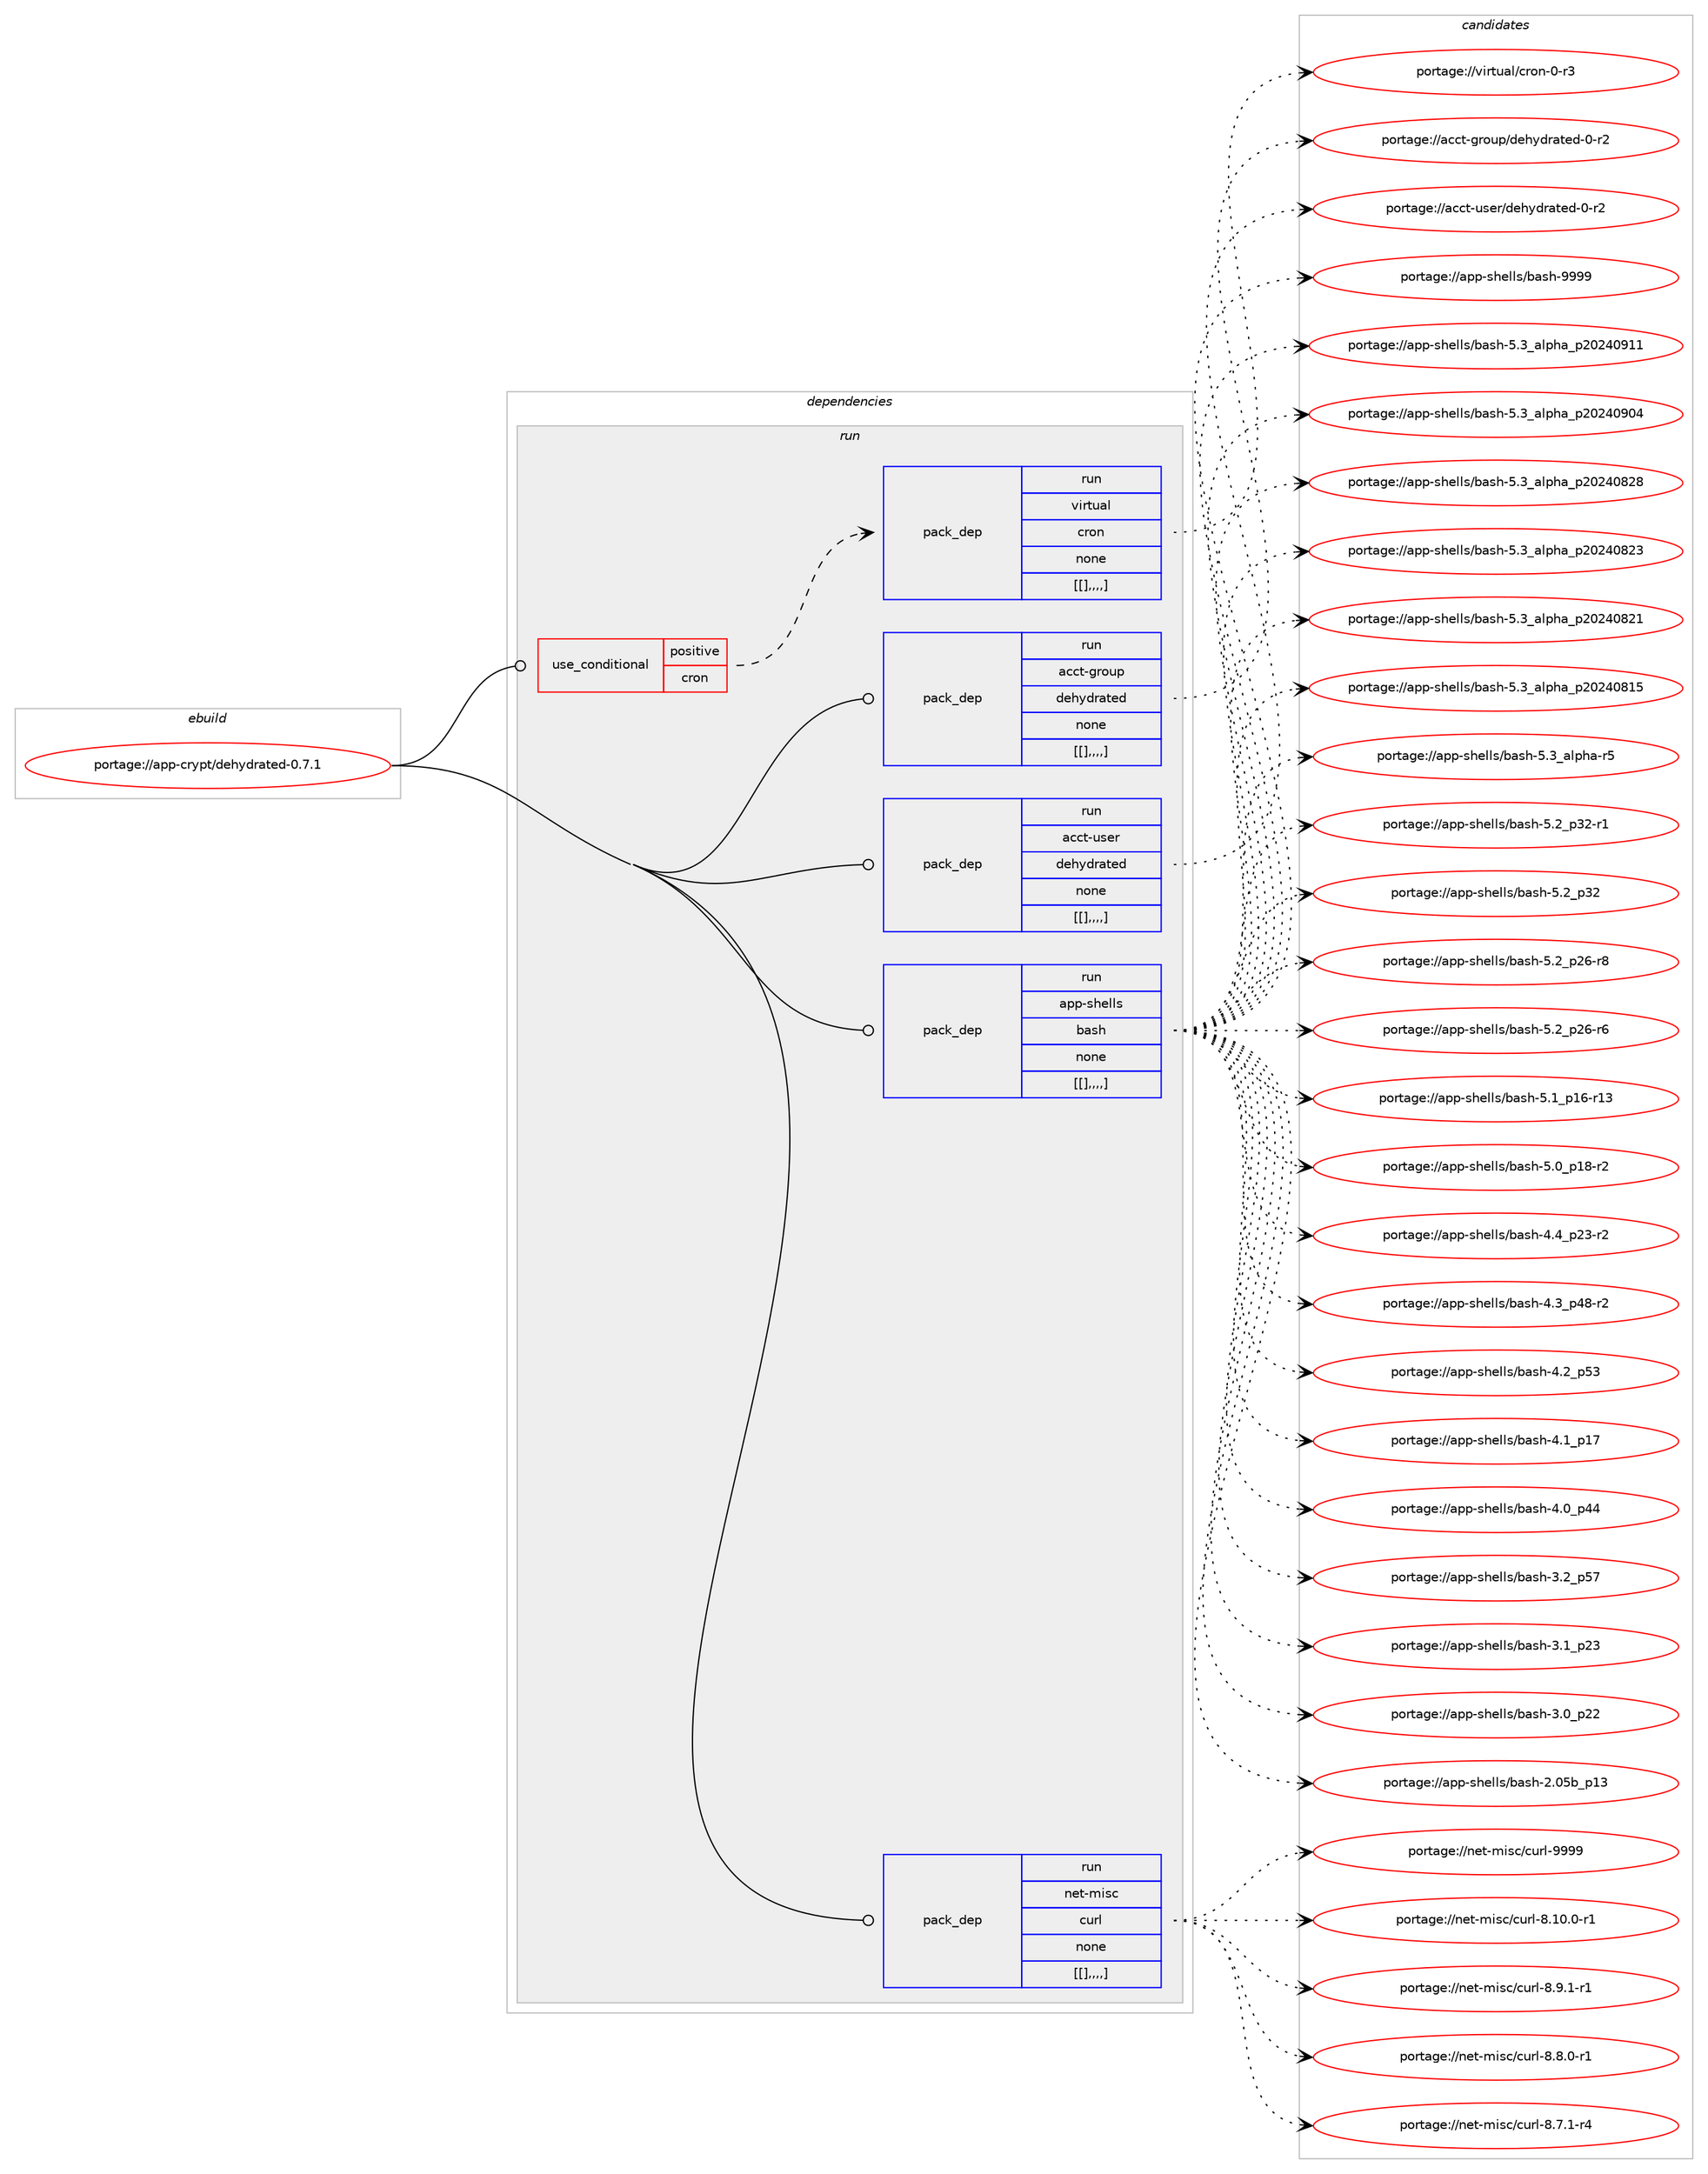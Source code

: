 digraph prolog {

# *************
# Graph options
# *************

newrank=true;
concentrate=true;
compound=true;
graph [rankdir=LR,fontname=Helvetica,fontsize=10,ranksep=1.5];#, ranksep=2.5, nodesep=0.2];
edge  [arrowhead=vee];
node  [fontname=Helvetica,fontsize=10];

# **********
# The ebuild
# **********

subgraph cluster_leftcol {
color=gray;
label=<<i>ebuild</i>>;
id [label="portage://app-crypt/dehydrated-0.7.1", color=red, width=4, href="../app-crypt/dehydrated-0.7.1.svg"];
}

# ****************
# The dependencies
# ****************

subgraph cluster_midcol {
color=gray;
label=<<i>dependencies</i>>;
subgraph cluster_compile {
fillcolor="#eeeeee";
style=filled;
label=<<i>compile</i>>;
}
subgraph cluster_compileandrun {
fillcolor="#eeeeee";
style=filled;
label=<<i>compile and run</i>>;
}
subgraph cluster_run {
fillcolor="#eeeeee";
style=filled;
label=<<i>run</i>>;
subgraph cond3526 {
dependency12914 [label=<<TABLE BORDER="0" CELLBORDER="1" CELLSPACING="0" CELLPADDING="4"><TR><TD ROWSPAN="3" CELLPADDING="10">use_conditional</TD></TR><TR><TD>positive</TD></TR><TR><TD>cron</TD></TR></TABLE>>, shape=none, color=red];
subgraph pack9318 {
dependency12915 [label=<<TABLE BORDER="0" CELLBORDER="1" CELLSPACING="0" CELLPADDING="4" WIDTH="220"><TR><TD ROWSPAN="6" CELLPADDING="30">pack_dep</TD></TR><TR><TD WIDTH="110">run</TD></TR><TR><TD>virtual</TD></TR><TR><TD>cron</TD></TR><TR><TD>none</TD></TR><TR><TD>[[],,,,]</TD></TR></TABLE>>, shape=none, color=blue];
}
dependency12914:e -> dependency12915:w [weight=20,style="dashed",arrowhead="vee"];
}
id:e -> dependency12914:w [weight=20,style="solid",arrowhead="odot"];
subgraph pack9319 {
dependency12916 [label=<<TABLE BORDER="0" CELLBORDER="1" CELLSPACING="0" CELLPADDING="4" WIDTH="220"><TR><TD ROWSPAN="6" CELLPADDING="30">pack_dep</TD></TR><TR><TD WIDTH="110">run</TD></TR><TR><TD>acct-group</TD></TR><TR><TD>dehydrated</TD></TR><TR><TD>none</TD></TR><TR><TD>[[],,,,]</TD></TR></TABLE>>, shape=none, color=blue];
}
id:e -> dependency12916:w [weight=20,style="solid",arrowhead="odot"];
subgraph pack9320 {
dependency12917 [label=<<TABLE BORDER="0" CELLBORDER="1" CELLSPACING="0" CELLPADDING="4" WIDTH="220"><TR><TD ROWSPAN="6" CELLPADDING="30">pack_dep</TD></TR><TR><TD WIDTH="110">run</TD></TR><TR><TD>acct-user</TD></TR><TR><TD>dehydrated</TD></TR><TR><TD>none</TD></TR><TR><TD>[[],,,,]</TD></TR></TABLE>>, shape=none, color=blue];
}
id:e -> dependency12917:w [weight=20,style="solid",arrowhead="odot"];
subgraph pack9321 {
dependency12918 [label=<<TABLE BORDER="0" CELLBORDER="1" CELLSPACING="0" CELLPADDING="4" WIDTH="220"><TR><TD ROWSPAN="6" CELLPADDING="30">pack_dep</TD></TR><TR><TD WIDTH="110">run</TD></TR><TR><TD>app-shells</TD></TR><TR><TD>bash</TD></TR><TR><TD>none</TD></TR><TR><TD>[[],,,,]</TD></TR></TABLE>>, shape=none, color=blue];
}
id:e -> dependency12918:w [weight=20,style="solid",arrowhead="odot"];
subgraph pack9322 {
dependency12919 [label=<<TABLE BORDER="0" CELLBORDER="1" CELLSPACING="0" CELLPADDING="4" WIDTH="220"><TR><TD ROWSPAN="6" CELLPADDING="30">pack_dep</TD></TR><TR><TD WIDTH="110">run</TD></TR><TR><TD>net-misc</TD></TR><TR><TD>curl</TD></TR><TR><TD>none</TD></TR><TR><TD>[[],,,,]</TD></TR></TABLE>>, shape=none, color=blue];
}
id:e -> dependency12919:w [weight=20,style="solid",arrowhead="odot"];
}
}

# **************
# The candidates
# **************

subgraph cluster_choices {
rank=same;
color=gray;
label=<<i>candidates</i>>;

subgraph choice9318 {
color=black;
nodesep=1;
choice11810511411611797108479911411111045484511451 [label="portage://virtual/cron-0-r3", color=red, width=4,href="../virtual/cron-0-r3.svg"];
dependency12915:e -> choice11810511411611797108479911411111045484511451:w [style=dotted,weight="100"];
}
subgraph choice9319 {
color=black;
nodesep=1;
choice97999911645103114111117112471001011041211001149711610110045484511450 [label="portage://acct-group/dehydrated-0-r2", color=red, width=4,href="../acct-group/dehydrated-0-r2.svg"];
dependency12916:e -> choice97999911645103114111117112471001011041211001149711610110045484511450:w [style=dotted,weight="100"];
}
subgraph choice9320 {
color=black;
nodesep=1;
choice97999911645117115101114471001011041211001149711610110045484511450 [label="portage://acct-user/dehydrated-0-r2", color=red, width=4,href="../acct-user/dehydrated-0-r2.svg"];
dependency12917:e -> choice97999911645117115101114471001011041211001149711610110045484511450:w [style=dotted,weight="100"];
}
subgraph choice9321 {
color=black;
nodesep=1;
choice97112112451151041011081081154798971151044557575757 [label="portage://app-shells/bash-9999", color=red, width=4,href="../app-shells/bash-9999.svg"];
choice971121124511510410110810811547989711510445534651959710811210497951125048505248574949 [label="portage://app-shells/bash-5.3_alpha_p20240911", color=red, width=4,href="../app-shells/bash-5.3_alpha_p20240911.svg"];
choice971121124511510410110810811547989711510445534651959710811210497951125048505248574852 [label="portage://app-shells/bash-5.3_alpha_p20240904", color=red, width=4,href="../app-shells/bash-5.3_alpha_p20240904.svg"];
choice971121124511510410110810811547989711510445534651959710811210497951125048505248565056 [label="portage://app-shells/bash-5.3_alpha_p20240828", color=red, width=4,href="../app-shells/bash-5.3_alpha_p20240828.svg"];
choice971121124511510410110810811547989711510445534651959710811210497951125048505248565051 [label="portage://app-shells/bash-5.3_alpha_p20240823", color=red, width=4,href="../app-shells/bash-5.3_alpha_p20240823.svg"];
choice971121124511510410110810811547989711510445534651959710811210497951125048505248565049 [label="portage://app-shells/bash-5.3_alpha_p20240821", color=red, width=4,href="../app-shells/bash-5.3_alpha_p20240821.svg"];
choice971121124511510410110810811547989711510445534651959710811210497951125048505248564953 [label="portage://app-shells/bash-5.3_alpha_p20240815", color=red, width=4,href="../app-shells/bash-5.3_alpha_p20240815.svg"];
choice9711211245115104101108108115479897115104455346519597108112104974511453 [label="portage://app-shells/bash-5.3_alpha-r5", color=red, width=4,href="../app-shells/bash-5.3_alpha-r5.svg"];
choice9711211245115104101108108115479897115104455346509511251504511449 [label="portage://app-shells/bash-5.2_p32-r1", color=red, width=4,href="../app-shells/bash-5.2_p32-r1.svg"];
choice971121124511510410110810811547989711510445534650951125150 [label="portage://app-shells/bash-5.2_p32", color=red, width=4,href="../app-shells/bash-5.2_p32.svg"];
choice9711211245115104101108108115479897115104455346509511250544511456 [label="portage://app-shells/bash-5.2_p26-r8", color=red, width=4,href="../app-shells/bash-5.2_p26-r8.svg"];
choice9711211245115104101108108115479897115104455346509511250544511454 [label="portage://app-shells/bash-5.2_p26-r6", color=red, width=4,href="../app-shells/bash-5.2_p26-r6.svg"];
choice971121124511510410110810811547989711510445534649951124954451144951 [label="portage://app-shells/bash-5.1_p16-r13", color=red, width=4,href="../app-shells/bash-5.1_p16-r13.svg"];
choice9711211245115104101108108115479897115104455346489511249564511450 [label="portage://app-shells/bash-5.0_p18-r2", color=red, width=4,href="../app-shells/bash-5.0_p18-r2.svg"];
choice9711211245115104101108108115479897115104455246529511250514511450 [label="portage://app-shells/bash-4.4_p23-r2", color=red, width=4,href="../app-shells/bash-4.4_p23-r2.svg"];
choice9711211245115104101108108115479897115104455246519511252564511450 [label="portage://app-shells/bash-4.3_p48-r2", color=red, width=4,href="../app-shells/bash-4.3_p48-r2.svg"];
choice971121124511510410110810811547989711510445524650951125351 [label="portage://app-shells/bash-4.2_p53", color=red, width=4,href="../app-shells/bash-4.2_p53.svg"];
choice971121124511510410110810811547989711510445524649951124955 [label="portage://app-shells/bash-4.1_p17", color=red, width=4,href="../app-shells/bash-4.1_p17.svg"];
choice971121124511510410110810811547989711510445524648951125252 [label="portage://app-shells/bash-4.0_p44", color=red, width=4,href="../app-shells/bash-4.0_p44.svg"];
choice971121124511510410110810811547989711510445514650951125355 [label="portage://app-shells/bash-3.2_p57", color=red, width=4,href="../app-shells/bash-3.2_p57.svg"];
choice971121124511510410110810811547989711510445514649951125051 [label="portage://app-shells/bash-3.1_p23", color=red, width=4,href="../app-shells/bash-3.1_p23.svg"];
choice971121124511510410110810811547989711510445514648951125050 [label="portage://app-shells/bash-3.0_p22", color=red, width=4,href="../app-shells/bash-3.0_p22.svg"];
choice9711211245115104101108108115479897115104455046485398951124951 [label="portage://app-shells/bash-2.05b_p13", color=red, width=4,href="../app-shells/bash-2.05b_p13.svg"];
dependency12918:e -> choice97112112451151041011081081154798971151044557575757:w [style=dotted,weight="100"];
dependency12918:e -> choice971121124511510410110810811547989711510445534651959710811210497951125048505248574949:w [style=dotted,weight="100"];
dependency12918:e -> choice971121124511510410110810811547989711510445534651959710811210497951125048505248574852:w [style=dotted,weight="100"];
dependency12918:e -> choice971121124511510410110810811547989711510445534651959710811210497951125048505248565056:w [style=dotted,weight="100"];
dependency12918:e -> choice971121124511510410110810811547989711510445534651959710811210497951125048505248565051:w [style=dotted,weight="100"];
dependency12918:e -> choice971121124511510410110810811547989711510445534651959710811210497951125048505248565049:w [style=dotted,weight="100"];
dependency12918:e -> choice971121124511510410110810811547989711510445534651959710811210497951125048505248564953:w [style=dotted,weight="100"];
dependency12918:e -> choice9711211245115104101108108115479897115104455346519597108112104974511453:w [style=dotted,weight="100"];
dependency12918:e -> choice9711211245115104101108108115479897115104455346509511251504511449:w [style=dotted,weight="100"];
dependency12918:e -> choice971121124511510410110810811547989711510445534650951125150:w [style=dotted,weight="100"];
dependency12918:e -> choice9711211245115104101108108115479897115104455346509511250544511456:w [style=dotted,weight="100"];
dependency12918:e -> choice9711211245115104101108108115479897115104455346509511250544511454:w [style=dotted,weight="100"];
dependency12918:e -> choice971121124511510410110810811547989711510445534649951124954451144951:w [style=dotted,weight="100"];
dependency12918:e -> choice9711211245115104101108108115479897115104455346489511249564511450:w [style=dotted,weight="100"];
dependency12918:e -> choice9711211245115104101108108115479897115104455246529511250514511450:w [style=dotted,weight="100"];
dependency12918:e -> choice9711211245115104101108108115479897115104455246519511252564511450:w [style=dotted,weight="100"];
dependency12918:e -> choice971121124511510410110810811547989711510445524650951125351:w [style=dotted,weight="100"];
dependency12918:e -> choice971121124511510410110810811547989711510445524649951124955:w [style=dotted,weight="100"];
dependency12918:e -> choice971121124511510410110810811547989711510445524648951125252:w [style=dotted,weight="100"];
dependency12918:e -> choice971121124511510410110810811547989711510445514650951125355:w [style=dotted,weight="100"];
dependency12918:e -> choice971121124511510410110810811547989711510445514649951125051:w [style=dotted,weight="100"];
dependency12918:e -> choice971121124511510410110810811547989711510445514648951125050:w [style=dotted,weight="100"];
dependency12918:e -> choice9711211245115104101108108115479897115104455046485398951124951:w [style=dotted,weight="100"];
}
subgraph choice9322 {
color=black;
nodesep=1;
choice110101116451091051159947991171141084557575757 [label="portage://net-misc/curl-9999", color=red, width=4,href="../net-misc/curl-9999.svg"];
choice11010111645109105115994799117114108455646494846484511449 [label="portage://net-misc/curl-8.10.0-r1", color=red, width=4,href="../net-misc/curl-8.10.0-r1.svg"];
choice110101116451091051159947991171141084556465746494511449 [label="portage://net-misc/curl-8.9.1-r1", color=red, width=4,href="../net-misc/curl-8.9.1-r1.svg"];
choice110101116451091051159947991171141084556465646484511449 [label="portage://net-misc/curl-8.8.0-r1", color=red, width=4,href="../net-misc/curl-8.8.0-r1.svg"];
choice110101116451091051159947991171141084556465546494511452 [label="portage://net-misc/curl-8.7.1-r4", color=red, width=4,href="../net-misc/curl-8.7.1-r4.svg"];
dependency12919:e -> choice110101116451091051159947991171141084557575757:w [style=dotted,weight="100"];
dependency12919:e -> choice11010111645109105115994799117114108455646494846484511449:w [style=dotted,weight="100"];
dependency12919:e -> choice110101116451091051159947991171141084556465746494511449:w [style=dotted,weight="100"];
dependency12919:e -> choice110101116451091051159947991171141084556465646484511449:w [style=dotted,weight="100"];
dependency12919:e -> choice110101116451091051159947991171141084556465546494511452:w [style=dotted,weight="100"];
}
}

}
